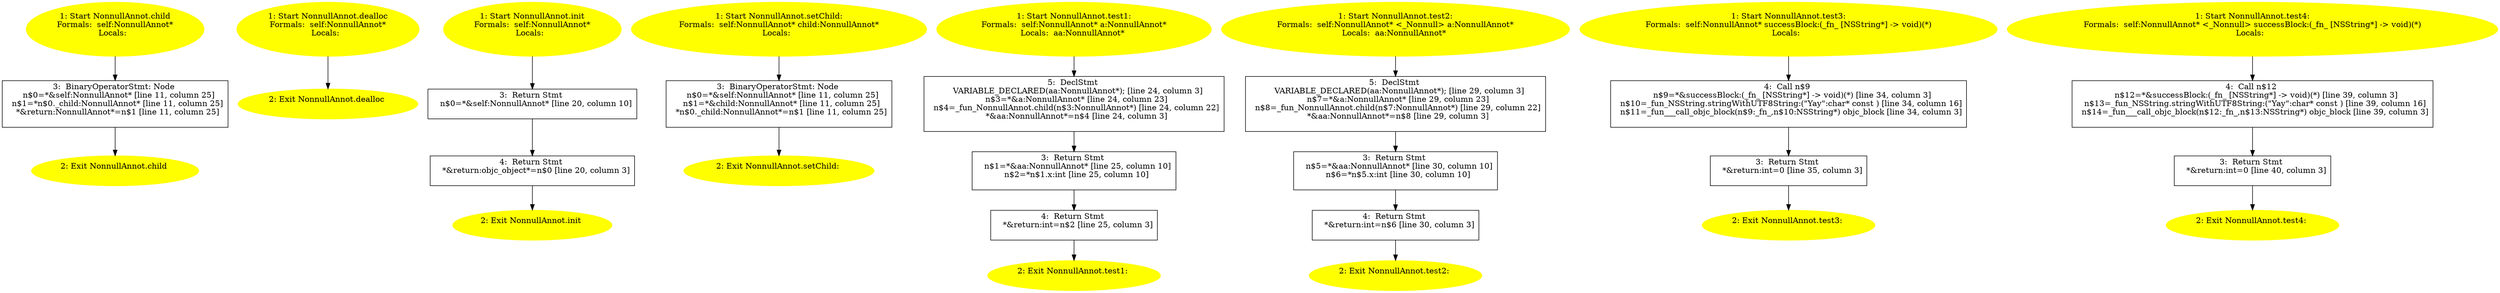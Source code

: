/* @generated */
digraph cfg {
"child#NonnullAnnot#[instance].cad0e87ab83fad49_1" [label="1: Start NonnullAnnot.child\nFormals:  self:NonnullAnnot*\nLocals:  \n  " color=yellow style=filled]
	

	 "child#NonnullAnnot#[instance].cad0e87ab83fad49_1" -> "child#NonnullAnnot#[instance].cad0e87ab83fad49_3" ;
"child#NonnullAnnot#[instance].cad0e87ab83fad49_2" [label="2: Exit NonnullAnnot.child \n  " color=yellow style=filled]
	

"child#NonnullAnnot#[instance].cad0e87ab83fad49_3" [label="3:  BinaryOperatorStmt: Node \n   n$0=*&self:NonnullAnnot* [line 11, column 25]\n  n$1=*n$0._child:NonnullAnnot* [line 11, column 25]\n  *&return:NonnullAnnot*=n$1 [line 11, column 25]\n " shape="box"]
	

	 "child#NonnullAnnot#[instance].cad0e87ab83fad49_3" -> "child#NonnullAnnot#[instance].cad0e87ab83fad49_2" ;
"dealloc#NonnullAnnot#[instance].0d2074a7281416c0_1" [label="1: Start NonnullAnnot.dealloc\nFormals:  self:NonnullAnnot*\nLocals:  \n  " color=yellow style=filled]
	

	 "dealloc#NonnullAnnot#[instance].0d2074a7281416c0_1" -> "dealloc#NonnullAnnot#[instance].0d2074a7281416c0_2" ;
"dealloc#NonnullAnnot#[instance].0d2074a7281416c0_2" [label="2: Exit NonnullAnnot.dealloc \n  " color=yellow style=filled]
	

"init#NonnullAnnot#[instance].297346e53db4e69b_1" [label="1: Start NonnullAnnot.init\nFormals:  self:NonnullAnnot*\nLocals:  \n  " color=yellow style=filled]
	

	 "init#NonnullAnnot#[instance].297346e53db4e69b_1" -> "init#NonnullAnnot#[instance].297346e53db4e69b_3" ;
"init#NonnullAnnot#[instance].297346e53db4e69b_2" [label="2: Exit NonnullAnnot.init \n  " color=yellow style=filled]
	

"init#NonnullAnnot#[instance].297346e53db4e69b_3" [label="3:  Return Stmt \n   n$0=*&self:NonnullAnnot* [line 20, column 10]\n " shape="box"]
	

	 "init#NonnullAnnot#[instance].297346e53db4e69b_3" -> "init#NonnullAnnot#[instance].297346e53db4e69b_4" ;
"init#NonnullAnnot#[instance].297346e53db4e69b_4" [label="4:  Return Stmt \n   *&return:objc_object*=n$0 [line 20, column 3]\n " shape="box"]
	

	 "init#NonnullAnnot#[instance].297346e53db4e69b_4" -> "init#NonnullAnnot#[instance].297346e53db4e69b_2" ;
"setChild:#NonnullAnnot(class Nonn.ce8a76b9fce6ea15_1" [label="1: Start NonnullAnnot.setChild:\nFormals:  self:NonnullAnnot* child:NonnullAnnot*\nLocals:  \n  " color=yellow style=filled]
	

	 "setChild:#NonnullAnnot(class Nonn.ce8a76b9fce6ea15_1" -> "setChild:#NonnullAnnot(class Nonn.ce8a76b9fce6ea15_3" ;
"setChild:#NonnullAnnot(class Nonn.ce8a76b9fce6ea15_2" [label="2: Exit NonnullAnnot.setChild: \n  " color=yellow style=filled]
	

"setChild:#NonnullAnnot(class Nonn.ce8a76b9fce6ea15_3" [label="3:  BinaryOperatorStmt: Node \n   n$0=*&self:NonnullAnnot* [line 11, column 25]\n  n$1=*&child:NonnullAnnot* [line 11, column 25]\n  *n$0._child:NonnullAnnot*=n$1 [line 11, column 25]\n " shape="box"]
	

	 "setChild:#NonnullAnnot(class Nonn.ce8a76b9fce6ea15_3" -> "setChild:#NonnullAnnot(class Nonn.ce8a76b9fce6ea15_2" ;
"test1:#NonnullAnnot(class Nonnull.985a9c97633ffa1f_1" [label="1: Start NonnullAnnot.test1:\nFormals:  self:NonnullAnnot* a:NonnullAnnot*\nLocals:  aa:NonnullAnnot* \n  " color=yellow style=filled]
	

	 "test1:#NonnullAnnot(class Nonnull.985a9c97633ffa1f_1" -> "test1:#NonnullAnnot(class Nonnull.985a9c97633ffa1f_5" ;
"test1:#NonnullAnnot(class Nonnull.985a9c97633ffa1f_2" [label="2: Exit NonnullAnnot.test1: \n  " color=yellow style=filled]
	

"test1:#NonnullAnnot(class Nonnull.985a9c97633ffa1f_3" [label="3:  Return Stmt \n   n$1=*&aa:NonnullAnnot* [line 25, column 10]\n  n$2=*n$1.x:int [line 25, column 10]\n " shape="box"]
	

	 "test1:#NonnullAnnot(class Nonnull.985a9c97633ffa1f_3" -> "test1:#NonnullAnnot(class Nonnull.985a9c97633ffa1f_4" ;
"test1:#NonnullAnnot(class Nonnull.985a9c97633ffa1f_4" [label="4:  Return Stmt \n   *&return:int=n$2 [line 25, column 3]\n " shape="box"]
	

	 "test1:#NonnullAnnot(class Nonnull.985a9c97633ffa1f_4" -> "test1:#NonnullAnnot(class Nonnull.985a9c97633ffa1f_2" ;
"test1:#NonnullAnnot(class Nonnull.985a9c97633ffa1f_5" [label="5:  DeclStmt \n   VARIABLE_DECLARED(aa:NonnullAnnot*); [line 24, column 3]\n  n$3=*&a:NonnullAnnot* [line 24, column 23]\n  n$4=_fun_NonnullAnnot.child(n$3:NonnullAnnot*) [line 24, column 22]\n  *&aa:NonnullAnnot*=n$4 [line 24, column 3]\n " shape="box"]
	

	 "test1:#NonnullAnnot(class Nonnull.985a9c97633ffa1f_5" -> "test1:#NonnullAnnot(class Nonnull.985a9c97633ffa1f_3" ;
"test2:#NonnullAnnot(class Nonnull.e479988e9efecc2c_1" [label="1: Start NonnullAnnot.test2:\nFormals:  self:NonnullAnnot* <_Nonnull> a:NonnullAnnot*\nLocals:  aa:NonnullAnnot* \n  " color=yellow style=filled]
	

	 "test2:#NonnullAnnot(class Nonnull.e479988e9efecc2c_1" -> "test2:#NonnullAnnot(class Nonnull.e479988e9efecc2c_5" ;
"test2:#NonnullAnnot(class Nonnull.e479988e9efecc2c_2" [label="2: Exit NonnullAnnot.test2: \n  " color=yellow style=filled]
	

"test2:#NonnullAnnot(class Nonnull.e479988e9efecc2c_3" [label="3:  Return Stmt \n   n$5=*&aa:NonnullAnnot* [line 30, column 10]\n  n$6=*n$5.x:int [line 30, column 10]\n " shape="box"]
	

	 "test2:#NonnullAnnot(class Nonnull.e479988e9efecc2c_3" -> "test2:#NonnullAnnot(class Nonnull.e479988e9efecc2c_4" ;
"test2:#NonnullAnnot(class Nonnull.e479988e9efecc2c_4" [label="4:  Return Stmt \n   *&return:int=n$6 [line 30, column 3]\n " shape="box"]
	

	 "test2:#NonnullAnnot(class Nonnull.e479988e9efecc2c_4" -> "test2:#NonnullAnnot(class Nonnull.e479988e9efecc2c_2" ;
"test2:#NonnullAnnot(class Nonnull.e479988e9efecc2c_5" [label="5:  DeclStmt \n   VARIABLE_DECLARED(aa:NonnullAnnot*); [line 29, column 3]\n  n$7=*&a:NonnullAnnot* [line 29, column 23]\n  n$8=_fun_NonnullAnnot.child(n$7:NonnullAnnot*) [line 29, column 22]\n  *&aa:NonnullAnnot*=n$8 [line 29, column 3]\n " shape="box"]
	

	 "test2:#NonnullAnnot(class Nonnull.e479988e9efecc2c_5" -> "test2:#NonnullAnnot(class Nonnull.e479988e9efecc2c_3" ;
"test3:#NonnullAnnot#[instance].0e0a10b544f9cece_1" [label="1: Start NonnullAnnot.test3:\nFormals:  self:NonnullAnnot* successBlock:(_fn_ [NSString*] -> void)(*)\nLocals:  \n  " color=yellow style=filled]
	

	 "test3:#NonnullAnnot#[instance].0e0a10b544f9cece_1" -> "test3:#NonnullAnnot#[instance].0e0a10b544f9cece_4" ;
"test3:#NonnullAnnot#[instance].0e0a10b544f9cece_2" [label="2: Exit NonnullAnnot.test3: \n  " color=yellow style=filled]
	

"test3:#NonnullAnnot#[instance].0e0a10b544f9cece_3" [label="3:  Return Stmt \n   *&return:int=0 [line 35, column 3]\n " shape="box"]
	

	 "test3:#NonnullAnnot#[instance].0e0a10b544f9cece_3" -> "test3:#NonnullAnnot#[instance].0e0a10b544f9cece_2" ;
"test3:#NonnullAnnot#[instance].0e0a10b544f9cece_4" [label="4:  Call n$9 \n   n$9=*&successBlock:(_fn_ [NSString*] -> void)(*) [line 34, column 3]\n  n$10=_fun_NSString.stringWithUTF8String:(\"Yay\":char* const ) [line 34, column 16]\n  n$11=_fun___call_objc_block(n$9:_fn_,n$10:NSString*) objc_block [line 34, column 3]\n " shape="box"]
	

	 "test3:#NonnullAnnot#[instance].0e0a10b544f9cece_4" -> "test3:#NonnullAnnot#[instance].0e0a10b544f9cece_3" ;
"test4:#NonnullAnnot#[instance].4dee71de0c7397a3_1" [label="1: Start NonnullAnnot.test4:\nFormals:  self:NonnullAnnot* <_Nonnull> successBlock:(_fn_ [NSString*] -> void)(*)\nLocals:  \n  " color=yellow style=filled]
	

	 "test4:#NonnullAnnot#[instance].4dee71de0c7397a3_1" -> "test4:#NonnullAnnot#[instance].4dee71de0c7397a3_4" ;
"test4:#NonnullAnnot#[instance].4dee71de0c7397a3_2" [label="2: Exit NonnullAnnot.test4: \n  " color=yellow style=filled]
	

"test4:#NonnullAnnot#[instance].4dee71de0c7397a3_3" [label="3:  Return Stmt \n   *&return:int=0 [line 40, column 3]\n " shape="box"]
	

	 "test4:#NonnullAnnot#[instance].4dee71de0c7397a3_3" -> "test4:#NonnullAnnot#[instance].4dee71de0c7397a3_2" ;
"test4:#NonnullAnnot#[instance].4dee71de0c7397a3_4" [label="4:  Call n$12 \n   n$12=*&successBlock:(_fn_ [NSString*] -> void)(*) [line 39, column 3]\n  n$13=_fun_NSString.stringWithUTF8String:(\"Yay\":char* const ) [line 39, column 16]\n  n$14=_fun___call_objc_block(n$12:_fn_,n$13:NSString*) objc_block [line 39, column 3]\n " shape="box"]
	

	 "test4:#NonnullAnnot#[instance].4dee71de0c7397a3_4" -> "test4:#NonnullAnnot#[instance].4dee71de0c7397a3_3" ;
}
